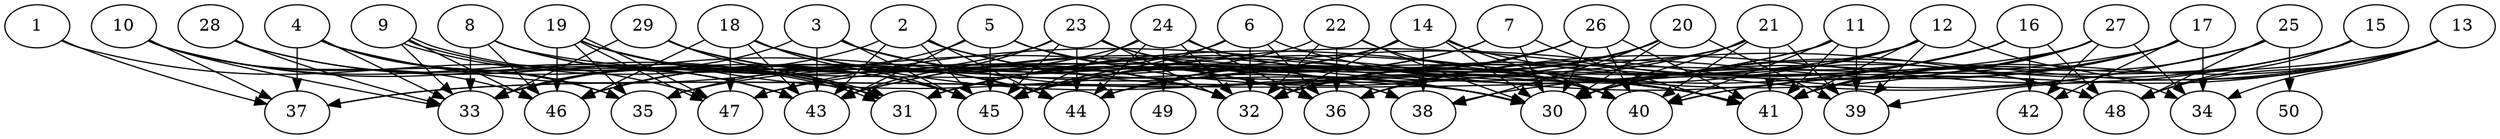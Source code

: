 // DAG automatically generated by daggen at Thu Oct  3 14:07:58 2019
// ./daggen --dot -n 50 --ccr 0.5 --fat 0.9 --regular 0.9 --density 0.5 --mindata 5242880 --maxdata 52428800 
digraph G {
  1 [size="23013376", alpha="0.02", expect_size="11506688"] 
  1 -> 37 [size ="11506688"]
  1 -> 47 [size ="11506688"]
  2 [size="61204480", alpha="0.07", expect_size="30602240"] 
  2 -> 30 [size ="30602240"]
  2 -> 33 [size ="30602240"]
  2 -> 41 [size ="30602240"]
  2 -> 43 [size ="30602240"]
  2 -> 44 [size ="30602240"]
  2 -> 45 [size ="30602240"]
  3 [size="18892800", alpha="0.01", expect_size="9446400"] 
  3 -> 32 [size ="9446400"]
  3 -> 33 [size ="9446400"]
  3 -> 38 [size ="9446400"]
  3 -> 41 [size ="9446400"]
  3 -> 43 [size ="9446400"]
  3 -> 45 [size ="9446400"]
  4 [size="24619008", alpha="0.14", expect_size="12309504"] 
  4 -> 33 [size ="12309504"]
  4 -> 35 [size ="12309504"]
  4 -> 36 [size ="12309504"]
  4 -> 37 [size ="12309504"]
  4 -> 43 [size ="12309504"]
  4 -> 45 [size ="12309504"]
  5 [size="74113024", alpha="0.15", expect_size="37056512"] 
  5 -> 38 [size ="37056512"]
  5 -> 43 [size ="37056512"]
  5 -> 45 [size ="37056512"]
  5 -> 46 [size ="37056512"]
  5 -> 48 [size ="37056512"]
  6 [size="102352896", alpha="0.00", expect_size="51176448"] 
  6 -> 32 [size ="51176448"]
  6 -> 36 [size ="51176448"]
  6 -> 41 [size ="51176448"]
  6 -> 45 [size ="51176448"]
  6 -> 46 [size ="51176448"]
  7 [size="64040960", alpha="0.17", expect_size="32020480"] 
  7 -> 30 [size ="32020480"]
  7 -> 31 [size ="32020480"]
  7 -> 41 [size ="32020480"]
  7 -> 45 [size ="32020480"]
  8 [size="79294464", alpha="0.14", expect_size="39647232"] 
  8 -> 30 [size ="39647232"]
  8 -> 31 [size ="39647232"]
  8 -> 33 [size ="39647232"]
  8 -> 44 [size ="39647232"]
  8 -> 46 [size ="39647232"]
  9 [size="84205568", alpha="0.14", expect_size="42102784"] 
  9 -> 31 [size ="42102784"]
  9 -> 31 [size ="42102784"]
  9 -> 33 [size ="42102784"]
  9 -> 44 [size ="42102784"]
  9 -> 46 [size ="42102784"]
  10 [size="64651264", alpha="0.15", expect_size="32325632"] 
  10 -> 31 [size ="32325632"]
  10 -> 33 [size ="32325632"]
  10 -> 35 [size ="32325632"]
  10 -> 37 [size ="32325632"]
  10 -> 43 [size ="32325632"]
  10 -> 46 [size ="32325632"]
  11 [size="50333696", alpha="0.17", expect_size="25166848"] 
  11 -> 31 [size ="25166848"]
  11 -> 39 [size ="25166848"]
  11 -> 40 [size ="25166848"]
  11 -> 41 [size ="25166848"]
  11 -> 43 [size ="25166848"]
  12 [size="60803072", alpha="0.05", expect_size="30401536"] 
  12 -> 30 [size ="30401536"]
  12 -> 31 [size ="30401536"]
  12 -> 32 [size ="30401536"]
  12 -> 34 [size ="30401536"]
  12 -> 37 [size ="30401536"]
  12 -> 39 [size ="30401536"]
  12 -> 41 [size ="30401536"]
  13 [size="93345792", alpha="0.17", expect_size="46672896"] 
  13 -> 30 [size ="46672896"]
  13 -> 34 [size ="46672896"]
  13 -> 39 [size ="46672896"]
  13 -> 40 [size ="46672896"]
  13 -> 41 [size ="46672896"]
  13 -> 44 [size ="46672896"]
  13 -> 48 [size ="46672896"]
  14 [size="100128768", alpha="0.09", expect_size="50064384"] 
  14 -> 30 [size ="50064384"]
  14 -> 31 [size ="50064384"]
  14 -> 32 [size ="50064384"]
  14 -> 33 [size ="50064384"]
  14 -> 38 [size ="50064384"]
  14 -> 40 [size ="50064384"]
  14 -> 48 [size ="50064384"]
  15 [size="74139648", alpha="0.05", expect_size="37069824"] 
  15 -> 30 [size ="37069824"]
  15 -> 36 [size ="37069824"]
  15 -> 41 [size ="37069824"]
  15 -> 48 [size ="37069824"]
  16 [size="51857408", alpha="0.02", expect_size="25928704"] 
  16 -> 30 [size ="25928704"]
  16 -> 32 [size ="25928704"]
  16 -> 42 [size ="25928704"]
  16 -> 45 [size ="25928704"]
  16 -> 47 [size ="25928704"]
  16 -> 48 [size ="25928704"]
  17 [size="52860928", alpha="0.12", expect_size="26430464"] 
  17 -> 30 [size ="26430464"]
  17 -> 34 [size ="26430464"]
  17 -> 36 [size ="26430464"]
  17 -> 40 [size ="26430464"]
  17 -> 42 [size ="26430464"]
  17 -> 47 [size ="26430464"]
  18 [size="37978112", alpha="0.07", expect_size="18989056"] 
  18 -> 32 [size ="18989056"]
  18 -> 36 [size ="18989056"]
  18 -> 41 [size ="18989056"]
  18 -> 43 [size ="18989056"]
  18 -> 45 [size ="18989056"]
  18 -> 46 [size ="18989056"]
  18 -> 47 [size ="18989056"]
  19 [size="11960320", alpha="0.06", expect_size="5980160"] 
  19 -> 30 [size ="5980160"]
  19 -> 32 [size ="5980160"]
  19 -> 35 [size ="5980160"]
  19 -> 45 [size ="5980160"]
  19 -> 46 [size ="5980160"]
  19 -> 47 [size ="5980160"]
  19 -> 47 [size ="5980160"]
  20 [size="79861760", alpha="0.14", expect_size="39930880"] 
  20 -> 30 [size ="39930880"]
  20 -> 32 [size ="39930880"]
  20 -> 36 [size ="39930880"]
  20 -> 38 [size ="39930880"]
  20 -> 39 [size ="39930880"]
  20 -> 44 [size ="39930880"]
  21 [size="56741888", alpha="0.05", expect_size="28370944"] 
  21 -> 30 [size ="28370944"]
  21 -> 37 [size ="28370944"]
  21 -> 39 [size ="28370944"]
  21 -> 40 [size ="28370944"]
  21 -> 41 [size ="28370944"]
  21 -> 43 [size ="28370944"]
  22 [size="40476672", alpha="0.06", expect_size="20238336"] 
  22 -> 30 [size ="20238336"]
  22 -> 32 [size ="20238336"]
  22 -> 35 [size ="20238336"]
  22 -> 36 [size ="20238336"]
  22 -> 40 [size ="20238336"]
  23 [size="62388224", alpha="0.09", expect_size="31194112"] 
  23 -> 30 [size ="31194112"]
  23 -> 32 [size ="31194112"]
  23 -> 33 [size ="31194112"]
  23 -> 40 [size ="31194112"]
  23 -> 43 [size ="31194112"]
  23 -> 44 [size ="31194112"]
  23 -> 45 [size ="31194112"]
  24 [size="48107520", alpha="0.15", expect_size="24053760"] 
  24 -> 32 [size ="24053760"]
  24 -> 36 [size ="24053760"]
  24 -> 40 [size ="24053760"]
  24 -> 44 [size ="24053760"]
  24 -> 45 [size ="24053760"]
  24 -> 46 [size ="24053760"]
  24 -> 49 [size ="24053760"]
  25 [size="88506368", alpha="0.15", expect_size="44253184"] 
  25 -> 41 [size ="44253184"]
  25 -> 44 [size ="44253184"]
  25 -> 45 [size ="44253184"]
  25 -> 48 [size ="44253184"]
  25 -> 50 [size ="44253184"]
  26 [size="17764352", alpha="0.14", expect_size="8882176"] 
  26 -> 30 [size ="8882176"]
  26 -> 32 [size ="8882176"]
  26 -> 40 [size ="8882176"]
  26 -> 41 [size ="8882176"]
  26 -> 44 [size ="8882176"]
  26 -> 45 [size ="8882176"]
  27 [size="25577472", alpha="0.05", expect_size="12788736"] 
  27 -> 31 [size ="12788736"]
  27 -> 34 [size ="12788736"]
  27 -> 35 [size ="12788736"]
  27 -> 38 [size ="12788736"]
  27 -> 41 [size ="12788736"]
  27 -> 42 [size ="12788736"]
  28 [size="82649088", alpha="0.10", expect_size="41324544"] 
  28 -> 31 [size ="41324544"]
  28 -> 33 [size ="41324544"]
  28 -> 43 [size ="41324544"]
  29 [size="21555200", alpha="0.10", expect_size="10777600"] 
  29 -> 31 [size ="10777600"]
  29 -> 32 [size ="10777600"]
  29 -> 33 [size ="10777600"]
  29 -> 44 [size ="10777600"]
  30 [size="49459200", alpha="0.03", expect_size="24729600"] 
  31 [size="20770816", alpha="0.03", expect_size="10385408"] 
  32 [size="42391552", alpha="0.15", expect_size="21195776"] 
  33 [size="70666240", alpha="0.03", expect_size="35333120"] 
  34 [size="19636224", alpha="0.11", expect_size="9818112"] 
  35 [size="92176384", alpha="0.13", expect_size="46088192"] 
  36 [size="68802560", alpha="0.03", expect_size="34401280"] 
  37 [size="41381888", alpha="0.02", expect_size="20690944"] 
  38 [size="63469568", alpha="0.07", expect_size="31734784"] 
  39 [size="15130624", alpha="0.12", expect_size="7565312"] 
  40 [size="64458752", alpha="0.12", expect_size="32229376"] 
  41 [size="76873728", alpha="0.02", expect_size="38436864"] 
  42 [size="92227584", alpha="0.18", expect_size="46113792"] 
  43 [size="66461696", alpha="0.05", expect_size="33230848"] 
  44 [size="82440192", alpha="0.20", expect_size="41220096"] 
  45 [size="41060352", alpha="0.11", expect_size="20530176"] 
  46 [size="100349952", alpha="0.04", expect_size="50174976"] 
  47 [size="18567168", alpha="0.01", expect_size="9283584"] 
  48 [size="26828800", alpha="0.12", expect_size="13414400"] 
  49 [size="58259456", alpha="0.06", expect_size="29129728"] 
  50 [size="19959808", alpha="0.09", expect_size="9979904"] 
}
